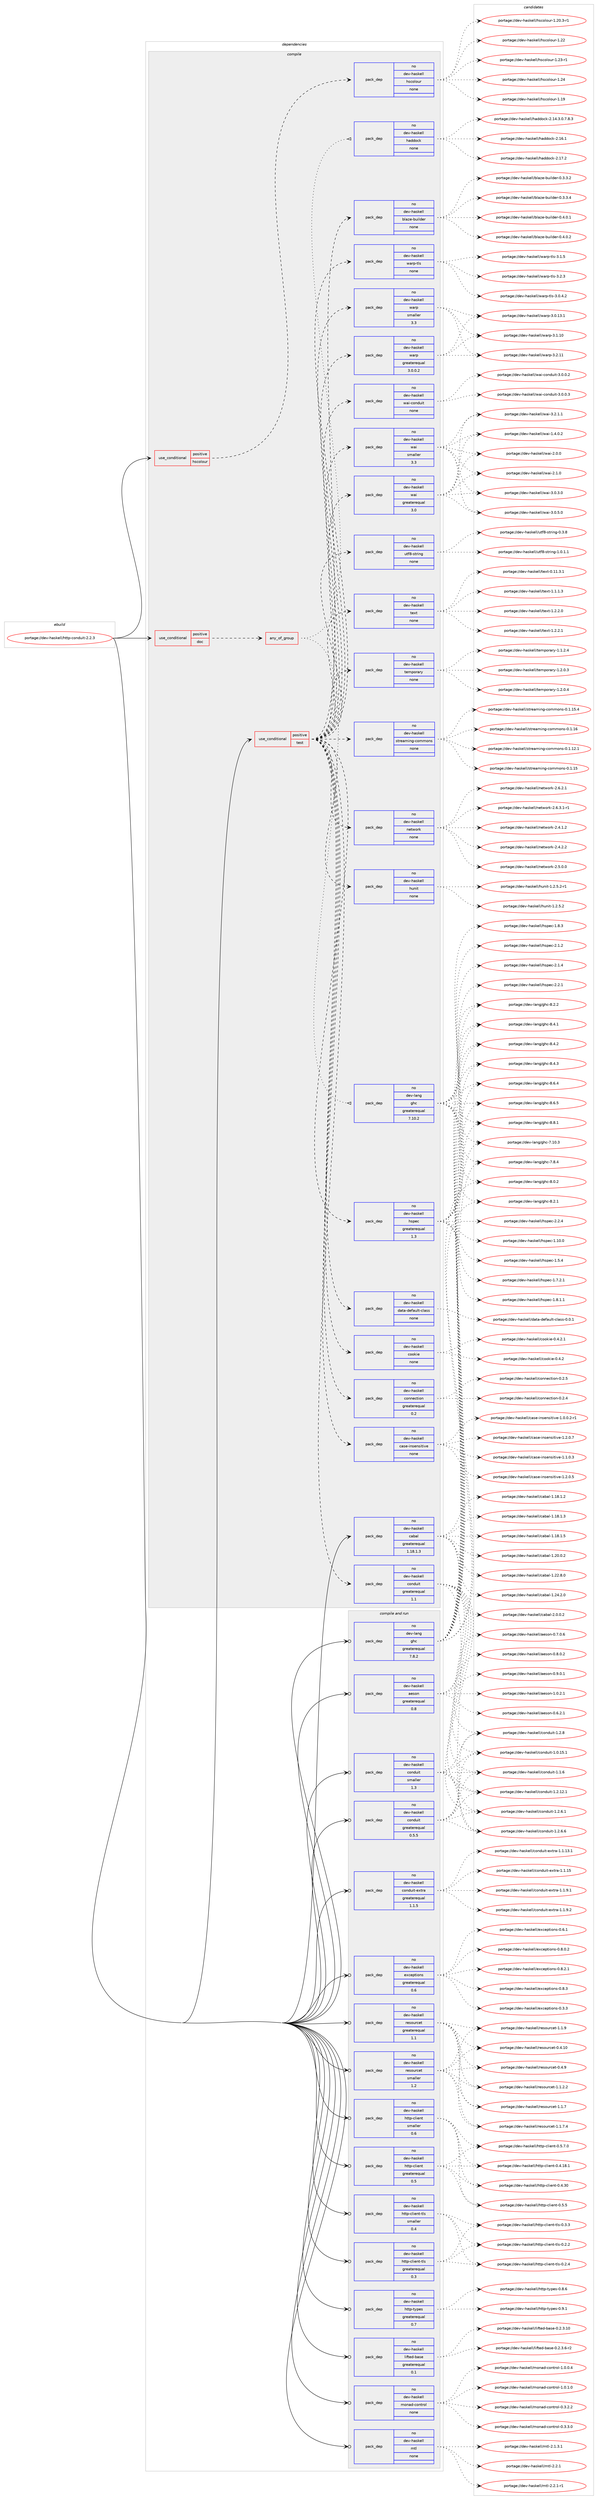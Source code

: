 digraph prolog {

# *************
# Graph options
# *************

newrank=true;
concentrate=true;
compound=true;
graph [rankdir=LR,fontname=Helvetica,fontsize=10,ranksep=1.5];#, ranksep=2.5, nodesep=0.2];
edge  [arrowhead=vee];
node  [fontname=Helvetica,fontsize=10];

# **********
# The ebuild
# **********

subgraph cluster_leftcol {
color=gray;
rank=same;
label=<<i>ebuild</i>>;
id [label="portage://dev-haskell/http-conduit-2.2.3", color=red, width=4, href="../dev-haskell/http-conduit-2.2.3.svg"];
}

# ****************
# The dependencies
# ****************

subgraph cluster_midcol {
color=gray;
label=<<i>dependencies</i>>;
subgraph cluster_compile {
fillcolor="#eeeeee";
style=filled;
label=<<i>compile</i>>;
subgraph cond15767 {
dependency71835 [label=<<TABLE BORDER="0" CELLBORDER="1" CELLSPACING="0" CELLPADDING="4"><TR><TD ROWSPAN="3" CELLPADDING="10">use_conditional</TD></TR><TR><TD>positive</TD></TR><TR><TD>doc</TD></TR></TABLE>>, shape=none, color=red];
subgraph any1900 {
dependency71836 [label=<<TABLE BORDER="0" CELLBORDER="1" CELLSPACING="0" CELLPADDING="4"><TR><TD CELLPADDING="10">any_of_group</TD></TR></TABLE>>, shape=none, color=red];subgraph pack54109 {
dependency71837 [label=<<TABLE BORDER="0" CELLBORDER="1" CELLSPACING="0" CELLPADDING="4" WIDTH="220"><TR><TD ROWSPAN="6" CELLPADDING="30">pack_dep</TD></TR><TR><TD WIDTH="110">no</TD></TR><TR><TD>dev-haskell</TD></TR><TR><TD>haddock</TD></TR><TR><TD>none</TD></TR><TR><TD></TD></TR></TABLE>>, shape=none, color=blue];
}
dependency71836:e -> dependency71837:w [weight=20,style="dotted",arrowhead="oinv"];
subgraph pack54110 {
dependency71838 [label=<<TABLE BORDER="0" CELLBORDER="1" CELLSPACING="0" CELLPADDING="4" WIDTH="220"><TR><TD ROWSPAN="6" CELLPADDING="30">pack_dep</TD></TR><TR><TD WIDTH="110">no</TD></TR><TR><TD>dev-lang</TD></TR><TR><TD>ghc</TD></TR><TR><TD>greaterequal</TD></TR><TR><TD>7.10.2</TD></TR></TABLE>>, shape=none, color=blue];
}
dependency71836:e -> dependency71838:w [weight=20,style="dotted",arrowhead="oinv"];
}
dependency71835:e -> dependency71836:w [weight=20,style="dashed",arrowhead="vee"];
}
id:e -> dependency71835:w [weight=20,style="solid",arrowhead="vee"];
subgraph cond15768 {
dependency71839 [label=<<TABLE BORDER="0" CELLBORDER="1" CELLSPACING="0" CELLPADDING="4"><TR><TD ROWSPAN="3" CELLPADDING="10">use_conditional</TD></TR><TR><TD>positive</TD></TR><TR><TD>hscolour</TD></TR></TABLE>>, shape=none, color=red];
subgraph pack54111 {
dependency71840 [label=<<TABLE BORDER="0" CELLBORDER="1" CELLSPACING="0" CELLPADDING="4" WIDTH="220"><TR><TD ROWSPAN="6" CELLPADDING="30">pack_dep</TD></TR><TR><TD WIDTH="110">no</TD></TR><TR><TD>dev-haskell</TD></TR><TR><TD>hscolour</TD></TR><TR><TD>none</TD></TR><TR><TD></TD></TR></TABLE>>, shape=none, color=blue];
}
dependency71839:e -> dependency71840:w [weight=20,style="dashed",arrowhead="vee"];
}
id:e -> dependency71839:w [weight=20,style="solid",arrowhead="vee"];
subgraph cond15769 {
dependency71841 [label=<<TABLE BORDER="0" CELLBORDER="1" CELLSPACING="0" CELLPADDING="4"><TR><TD ROWSPAN="3" CELLPADDING="10">use_conditional</TD></TR><TR><TD>positive</TD></TR><TR><TD>test</TD></TR></TABLE>>, shape=none, color=red];
subgraph pack54112 {
dependency71842 [label=<<TABLE BORDER="0" CELLBORDER="1" CELLSPACING="0" CELLPADDING="4" WIDTH="220"><TR><TD ROWSPAN="6" CELLPADDING="30">pack_dep</TD></TR><TR><TD WIDTH="110">no</TD></TR><TR><TD>dev-haskell</TD></TR><TR><TD>blaze-builder</TD></TR><TR><TD>none</TD></TR><TR><TD></TD></TR></TABLE>>, shape=none, color=blue];
}
dependency71841:e -> dependency71842:w [weight=20,style="dashed",arrowhead="vee"];
subgraph pack54113 {
dependency71843 [label=<<TABLE BORDER="0" CELLBORDER="1" CELLSPACING="0" CELLPADDING="4" WIDTH="220"><TR><TD ROWSPAN="6" CELLPADDING="30">pack_dep</TD></TR><TR><TD WIDTH="110">no</TD></TR><TR><TD>dev-haskell</TD></TR><TR><TD>case-insensitive</TD></TR><TR><TD>none</TD></TR><TR><TD></TD></TR></TABLE>>, shape=none, color=blue];
}
dependency71841:e -> dependency71843:w [weight=20,style="dashed",arrowhead="vee"];
subgraph pack54114 {
dependency71844 [label=<<TABLE BORDER="0" CELLBORDER="1" CELLSPACING="0" CELLPADDING="4" WIDTH="220"><TR><TD ROWSPAN="6" CELLPADDING="30">pack_dep</TD></TR><TR><TD WIDTH="110">no</TD></TR><TR><TD>dev-haskell</TD></TR><TR><TD>conduit</TD></TR><TR><TD>greaterequal</TD></TR><TR><TD>1.1</TD></TR></TABLE>>, shape=none, color=blue];
}
dependency71841:e -> dependency71844:w [weight=20,style="dashed",arrowhead="vee"];
subgraph pack54115 {
dependency71845 [label=<<TABLE BORDER="0" CELLBORDER="1" CELLSPACING="0" CELLPADDING="4" WIDTH="220"><TR><TD ROWSPAN="6" CELLPADDING="30">pack_dep</TD></TR><TR><TD WIDTH="110">no</TD></TR><TR><TD>dev-haskell</TD></TR><TR><TD>connection</TD></TR><TR><TD>greaterequal</TD></TR><TR><TD>0.2</TD></TR></TABLE>>, shape=none, color=blue];
}
dependency71841:e -> dependency71845:w [weight=20,style="dashed",arrowhead="vee"];
subgraph pack54116 {
dependency71846 [label=<<TABLE BORDER="0" CELLBORDER="1" CELLSPACING="0" CELLPADDING="4" WIDTH="220"><TR><TD ROWSPAN="6" CELLPADDING="30">pack_dep</TD></TR><TR><TD WIDTH="110">no</TD></TR><TR><TD>dev-haskell</TD></TR><TR><TD>cookie</TD></TR><TR><TD>none</TD></TR><TR><TD></TD></TR></TABLE>>, shape=none, color=blue];
}
dependency71841:e -> dependency71846:w [weight=20,style="dashed",arrowhead="vee"];
subgraph pack54117 {
dependency71847 [label=<<TABLE BORDER="0" CELLBORDER="1" CELLSPACING="0" CELLPADDING="4" WIDTH="220"><TR><TD ROWSPAN="6" CELLPADDING="30">pack_dep</TD></TR><TR><TD WIDTH="110">no</TD></TR><TR><TD>dev-haskell</TD></TR><TR><TD>data-default-class</TD></TR><TR><TD>none</TD></TR><TR><TD></TD></TR></TABLE>>, shape=none, color=blue];
}
dependency71841:e -> dependency71847:w [weight=20,style="dashed",arrowhead="vee"];
subgraph pack54118 {
dependency71848 [label=<<TABLE BORDER="0" CELLBORDER="1" CELLSPACING="0" CELLPADDING="4" WIDTH="220"><TR><TD ROWSPAN="6" CELLPADDING="30">pack_dep</TD></TR><TR><TD WIDTH="110">no</TD></TR><TR><TD>dev-haskell</TD></TR><TR><TD>hspec</TD></TR><TR><TD>greaterequal</TD></TR><TR><TD>1.3</TD></TR></TABLE>>, shape=none, color=blue];
}
dependency71841:e -> dependency71848:w [weight=20,style="dashed",arrowhead="vee"];
subgraph pack54119 {
dependency71849 [label=<<TABLE BORDER="0" CELLBORDER="1" CELLSPACING="0" CELLPADDING="4" WIDTH="220"><TR><TD ROWSPAN="6" CELLPADDING="30">pack_dep</TD></TR><TR><TD WIDTH="110">no</TD></TR><TR><TD>dev-haskell</TD></TR><TR><TD>hunit</TD></TR><TR><TD>none</TD></TR><TR><TD></TD></TR></TABLE>>, shape=none, color=blue];
}
dependency71841:e -> dependency71849:w [weight=20,style="dashed",arrowhead="vee"];
subgraph pack54120 {
dependency71850 [label=<<TABLE BORDER="0" CELLBORDER="1" CELLSPACING="0" CELLPADDING="4" WIDTH="220"><TR><TD ROWSPAN="6" CELLPADDING="30">pack_dep</TD></TR><TR><TD WIDTH="110">no</TD></TR><TR><TD>dev-haskell</TD></TR><TR><TD>network</TD></TR><TR><TD>none</TD></TR><TR><TD></TD></TR></TABLE>>, shape=none, color=blue];
}
dependency71841:e -> dependency71850:w [weight=20,style="dashed",arrowhead="vee"];
subgraph pack54121 {
dependency71851 [label=<<TABLE BORDER="0" CELLBORDER="1" CELLSPACING="0" CELLPADDING="4" WIDTH="220"><TR><TD ROWSPAN="6" CELLPADDING="30">pack_dep</TD></TR><TR><TD WIDTH="110">no</TD></TR><TR><TD>dev-haskell</TD></TR><TR><TD>streaming-commons</TD></TR><TR><TD>none</TD></TR><TR><TD></TD></TR></TABLE>>, shape=none, color=blue];
}
dependency71841:e -> dependency71851:w [weight=20,style="dashed",arrowhead="vee"];
subgraph pack54122 {
dependency71852 [label=<<TABLE BORDER="0" CELLBORDER="1" CELLSPACING="0" CELLPADDING="4" WIDTH="220"><TR><TD ROWSPAN="6" CELLPADDING="30">pack_dep</TD></TR><TR><TD WIDTH="110">no</TD></TR><TR><TD>dev-haskell</TD></TR><TR><TD>temporary</TD></TR><TR><TD>none</TD></TR><TR><TD></TD></TR></TABLE>>, shape=none, color=blue];
}
dependency71841:e -> dependency71852:w [weight=20,style="dashed",arrowhead="vee"];
subgraph pack54123 {
dependency71853 [label=<<TABLE BORDER="0" CELLBORDER="1" CELLSPACING="0" CELLPADDING="4" WIDTH="220"><TR><TD ROWSPAN="6" CELLPADDING="30">pack_dep</TD></TR><TR><TD WIDTH="110">no</TD></TR><TR><TD>dev-haskell</TD></TR><TR><TD>text</TD></TR><TR><TD>none</TD></TR><TR><TD></TD></TR></TABLE>>, shape=none, color=blue];
}
dependency71841:e -> dependency71853:w [weight=20,style="dashed",arrowhead="vee"];
subgraph pack54124 {
dependency71854 [label=<<TABLE BORDER="0" CELLBORDER="1" CELLSPACING="0" CELLPADDING="4" WIDTH="220"><TR><TD ROWSPAN="6" CELLPADDING="30">pack_dep</TD></TR><TR><TD WIDTH="110">no</TD></TR><TR><TD>dev-haskell</TD></TR><TR><TD>utf8-string</TD></TR><TR><TD>none</TD></TR><TR><TD></TD></TR></TABLE>>, shape=none, color=blue];
}
dependency71841:e -> dependency71854:w [weight=20,style="dashed",arrowhead="vee"];
subgraph pack54125 {
dependency71855 [label=<<TABLE BORDER="0" CELLBORDER="1" CELLSPACING="0" CELLPADDING="4" WIDTH="220"><TR><TD ROWSPAN="6" CELLPADDING="30">pack_dep</TD></TR><TR><TD WIDTH="110">no</TD></TR><TR><TD>dev-haskell</TD></TR><TR><TD>wai</TD></TR><TR><TD>greaterequal</TD></TR><TR><TD>3.0</TD></TR></TABLE>>, shape=none, color=blue];
}
dependency71841:e -> dependency71855:w [weight=20,style="dashed",arrowhead="vee"];
subgraph pack54126 {
dependency71856 [label=<<TABLE BORDER="0" CELLBORDER="1" CELLSPACING="0" CELLPADDING="4" WIDTH="220"><TR><TD ROWSPAN="6" CELLPADDING="30">pack_dep</TD></TR><TR><TD WIDTH="110">no</TD></TR><TR><TD>dev-haskell</TD></TR><TR><TD>wai</TD></TR><TR><TD>smaller</TD></TR><TR><TD>3.3</TD></TR></TABLE>>, shape=none, color=blue];
}
dependency71841:e -> dependency71856:w [weight=20,style="dashed",arrowhead="vee"];
subgraph pack54127 {
dependency71857 [label=<<TABLE BORDER="0" CELLBORDER="1" CELLSPACING="0" CELLPADDING="4" WIDTH="220"><TR><TD ROWSPAN="6" CELLPADDING="30">pack_dep</TD></TR><TR><TD WIDTH="110">no</TD></TR><TR><TD>dev-haskell</TD></TR><TR><TD>wai-conduit</TD></TR><TR><TD>none</TD></TR><TR><TD></TD></TR></TABLE>>, shape=none, color=blue];
}
dependency71841:e -> dependency71857:w [weight=20,style="dashed",arrowhead="vee"];
subgraph pack54128 {
dependency71858 [label=<<TABLE BORDER="0" CELLBORDER="1" CELLSPACING="0" CELLPADDING="4" WIDTH="220"><TR><TD ROWSPAN="6" CELLPADDING="30">pack_dep</TD></TR><TR><TD WIDTH="110">no</TD></TR><TR><TD>dev-haskell</TD></TR><TR><TD>warp</TD></TR><TR><TD>greaterequal</TD></TR><TR><TD>3.0.0.2</TD></TR></TABLE>>, shape=none, color=blue];
}
dependency71841:e -> dependency71858:w [weight=20,style="dashed",arrowhead="vee"];
subgraph pack54129 {
dependency71859 [label=<<TABLE BORDER="0" CELLBORDER="1" CELLSPACING="0" CELLPADDING="4" WIDTH="220"><TR><TD ROWSPAN="6" CELLPADDING="30">pack_dep</TD></TR><TR><TD WIDTH="110">no</TD></TR><TR><TD>dev-haskell</TD></TR><TR><TD>warp</TD></TR><TR><TD>smaller</TD></TR><TR><TD>3.3</TD></TR></TABLE>>, shape=none, color=blue];
}
dependency71841:e -> dependency71859:w [weight=20,style="dashed",arrowhead="vee"];
subgraph pack54130 {
dependency71860 [label=<<TABLE BORDER="0" CELLBORDER="1" CELLSPACING="0" CELLPADDING="4" WIDTH="220"><TR><TD ROWSPAN="6" CELLPADDING="30">pack_dep</TD></TR><TR><TD WIDTH="110">no</TD></TR><TR><TD>dev-haskell</TD></TR><TR><TD>warp-tls</TD></TR><TR><TD>none</TD></TR><TR><TD></TD></TR></TABLE>>, shape=none, color=blue];
}
dependency71841:e -> dependency71860:w [weight=20,style="dashed",arrowhead="vee"];
}
id:e -> dependency71841:w [weight=20,style="solid",arrowhead="vee"];
subgraph pack54131 {
dependency71861 [label=<<TABLE BORDER="0" CELLBORDER="1" CELLSPACING="0" CELLPADDING="4" WIDTH="220"><TR><TD ROWSPAN="6" CELLPADDING="30">pack_dep</TD></TR><TR><TD WIDTH="110">no</TD></TR><TR><TD>dev-haskell</TD></TR><TR><TD>cabal</TD></TR><TR><TD>greaterequal</TD></TR><TR><TD>1.18.1.3</TD></TR></TABLE>>, shape=none, color=blue];
}
id:e -> dependency71861:w [weight=20,style="solid",arrowhead="vee"];
}
subgraph cluster_compileandrun {
fillcolor="#eeeeee";
style=filled;
label=<<i>compile and run</i>>;
subgraph pack54132 {
dependency71862 [label=<<TABLE BORDER="0" CELLBORDER="1" CELLSPACING="0" CELLPADDING="4" WIDTH="220"><TR><TD ROWSPAN="6" CELLPADDING="30">pack_dep</TD></TR><TR><TD WIDTH="110">no</TD></TR><TR><TD>dev-haskell</TD></TR><TR><TD>aeson</TD></TR><TR><TD>greaterequal</TD></TR><TR><TD>0.8</TD></TR></TABLE>>, shape=none, color=blue];
}
id:e -> dependency71862:w [weight=20,style="solid",arrowhead="odotvee"];
subgraph pack54133 {
dependency71863 [label=<<TABLE BORDER="0" CELLBORDER="1" CELLSPACING="0" CELLPADDING="4" WIDTH="220"><TR><TD ROWSPAN="6" CELLPADDING="30">pack_dep</TD></TR><TR><TD WIDTH="110">no</TD></TR><TR><TD>dev-haskell</TD></TR><TR><TD>conduit</TD></TR><TR><TD>greaterequal</TD></TR><TR><TD>0.5.5</TD></TR></TABLE>>, shape=none, color=blue];
}
id:e -> dependency71863:w [weight=20,style="solid",arrowhead="odotvee"];
subgraph pack54134 {
dependency71864 [label=<<TABLE BORDER="0" CELLBORDER="1" CELLSPACING="0" CELLPADDING="4" WIDTH="220"><TR><TD ROWSPAN="6" CELLPADDING="30">pack_dep</TD></TR><TR><TD WIDTH="110">no</TD></TR><TR><TD>dev-haskell</TD></TR><TR><TD>conduit</TD></TR><TR><TD>smaller</TD></TR><TR><TD>1.3</TD></TR></TABLE>>, shape=none, color=blue];
}
id:e -> dependency71864:w [weight=20,style="solid",arrowhead="odotvee"];
subgraph pack54135 {
dependency71865 [label=<<TABLE BORDER="0" CELLBORDER="1" CELLSPACING="0" CELLPADDING="4" WIDTH="220"><TR><TD ROWSPAN="6" CELLPADDING="30">pack_dep</TD></TR><TR><TD WIDTH="110">no</TD></TR><TR><TD>dev-haskell</TD></TR><TR><TD>conduit-extra</TD></TR><TR><TD>greaterequal</TD></TR><TR><TD>1.1.5</TD></TR></TABLE>>, shape=none, color=blue];
}
id:e -> dependency71865:w [weight=20,style="solid",arrowhead="odotvee"];
subgraph pack54136 {
dependency71866 [label=<<TABLE BORDER="0" CELLBORDER="1" CELLSPACING="0" CELLPADDING="4" WIDTH="220"><TR><TD ROWSPAN="6" CELLPADDING="30">pack_dep</TD></TR><TR><TD WIDTH="110">no</TD></TR><TR><TD>dev-haskell</TD></TR><TR><TD>exceptions</TD></TR><TR><TD>greaterequal</TD></TR><TR><TD>0.6</TD></TR></TABLE>>, shape=none, color=blue];
}
id:e -> dependency71866:w [weight=20,style="solid",arrowhead="odotvee"];
subgraph pack54137 {
dependency71867 [label=<<TABLE BORDER="0" CELLBORDER="1" CELLSPACING="0" CELLPADDING="4" WIDTH="220"><TR><TD ROWSPAN="6" CELLPADDING="30">pack_dep</TD></TR><TR><TD WIDTH="110">no</TD></TR><TR><TD>dev-haskell</TD></TR><TR><TD>http-client</TD></TR><TR><TD>greaterequal</TD></TR><TR><TD>0.5</TD></TR></TABLE>>, shape=none, color=blue];
}
id:e -> dependency71867:w [weight=20,style="solid",arrowhead="odotvee"];
subgraph pack54138 {
dependency71868 [label=<<TABLE BORDER="0" CELLBORDER="1" CELLSPACING="0" CELLPADDING="4" WIDTH="220"><TR><TD ROWSPAN="6" CELLPADDING="30">pack_dep</TD></TR><TR><TD WIDTH="110">no</TD></TR><TR><TD>dev-haskell</TD></TR><TR><TD>http-client</TD></TR><TR><TD>smaller</TD></TR><TR><TD>0.6</TD></TR></TABLE>>, shape=none, color=blue];
}
id:e -> dependency71868:w [weight=20,style="solid",arrowhead="odotvee"];
subgraph pack54139 {
dependency71869 [label=<<TABLE BORDER="0" CELLBORDER="1" CELLSPACING="0" CELLPADDING="4" WIDTH="220"><TR><TD ROWSPAN="6" CELLPADDING="30">pack_dep</TD></TR><TR><TD WIDTH="110">no</TD></TR><TR><TD>dev-haskell</TD></TR><TR><TD>http-client-tls</TD></TR><TR><TD>greaterequal</TD></TR><TR><TD>0.3</TD></TR></TABLE>>, shape=none, color=blue];
}
id:e -> dependency71869:w [weight=20,style="solid",arrowhead="odotvee"];
subgraph pack54140 {
dependency71870 [label=<<TABLE BORDER="0" CELLBORDER="1" CELLSPACING="0" CELLPADDING="4" WIDTH="220"><TR><TD ROWSPAN="6" CELLPADDING="30">pack_dep</TD></TR><TR><TD WIDTH="110">no</TD></TR><TR><TD>dev-haskell</TD></TR><TR><TD>http-client-tls</TD></TR><TR><TD>smaller</TD></TR><TR><TD>0.4</TD></TR></TABLE>>, shape=none, color=blue];
}
id:e -> dependency71870:w [weight=20,style="solid",arrowhead="odotvee"];
subgraph pack54141 {
dependency71871 [label=<<TABLE BORDER="0" CELLBORDER="1" CELLSPACING="0" CELLPADDING="4" WIDTH="220"><TR><TD ROWSPAN="6" CELLPADDING="30">pack_dep</TD></TR><TR><TD WIDTH="110">no</TD></TR><TR><TD>dev-haskell</TD></TR><TR><TD>http-types</TD></TR><TR><TD>greaterequal</TD></TR><TR><TD>0.7</TD></TR></TABLE>>, shape=none, color=blue];
}
id:e -> dependency71871:w [weight=20,style="solid",arrowhead="odotvee"];
subgraph pack54142 {
dependency71872 [label=<<TABLE BORDER="0" CELLBORDER="1" CELLSPACING="0" CELLPADDING="4" WIDTH="220"><TR><TD ROWSPAN="6" CELLPADDING="30">pack_dep</TD></TR><TR><TD WIDTH="110">no</TD></TR><TR><TD>dev-haskell</TD></TR><TR><TD>lifted-base</TD></TR><TR><TD>greaterequal</TD></TR><TR><TD>0.1</TD></TR></TABLE>>, shape=none, color=blue];
}
id:e -> dependency71872:w [weight=20,style="solid",arrowhead="odotvee"];
subgraph pack54143 {
dependency71873 [label=<<TABLE BORDER="0" CELLBORDER="1" CELLSPACING="0" CELLPADDING="4" WIDTH="220"><TR><TD ROWSPAN="6" CELLPADDING="30">pack_dep</TD></TR><TR><TD WIDTH="110">no</TD></TR><TR><TD>dev-haskell</TD></TR><TR><TD>monad-control</TD></TR><TR><TD>none</TD></TR><TR><TD></TD></TR></TABLE>>, shape=none, color=blue];
}
id:e -> dependency71873:w [weight=20,style="solid",arrowhead="odotvee"];
subgraph pack54144 {
dependency71874 [label=<<TABLE BORDER="0" CELLBORDER="1" CELLSPACING="0" CELLPADDING="4" WIDTH="220"><TR><TD ROWSPAN="6" CELLPADDING="30">pack_dep</TD></TR><TR><TD WIDTH="110">no</TD></TR><TR><TD>dev-haskell</TD></TR><TR><TD>mtl</TD></TR><TR><TD>none</TD></TR><TR><TD></TD></TR></TABLE>>, shape=none, color=blue];
}
id:e -> dependency71874:w [weight=20,style="solid",arrowhead="odotvee"];
subgraph pack54145 {
dependency71875 [label=<<TABLE BORDER="0" CELLBORDER="1" CELLSPACING="0" CELLPADDING="4" WIDTH="220"><TR><TD ROWSPAN="6" CELLPADDING="30">pack_dep</TD></TR><TR><TD WIDTH="110">no</TD></TR><TR><TD>dev-haskell</TD></TR><TR><TD>resourcet</TD></TR><TR><TD>greaterequal</TD></TR><TR><TD>1.1</TD></TR></TABLE>>, shape=none, color=blue];
}
id:e -> dependency71875:w [weight=20,style="solid",arrowhead="odotvee"];
subgraph pack54146 {
dependency71876 [label=<<TABLE BORDER="0" CELLBORDER="1" CELLSPACING="0" CELLPADDING="4" WIDTH="220"><TR><TD ROWSPAN="6" CELLPADDING="30">pack_dep</TD></TR><TR><TD WIDTH="110">no</TD></TR><TR><TD>dev-haskell</TD></TR><TR><TD>resourcet</TD></TR><TR><TD>smaller</TD></TR><TR><TD>1.2</TD></TR></TABLE>>, shape=none, color=blue];
}
id:e -> dependency71876:w [weight=20,style="solid",arrowhead="odotvee"];
subgraph pack54147 {
dependency71877 [label=<<TABLE BORDER="0" CELLBORDER="1" CELLSPACING="0" CELLPADDING="4" WIDTH="220"><TR><TD ROWSPAN="6" CELLPADDING="30">pack_dep</TD></TR><TR><TD WIDTH="110">no</TD></TR><TR><TD>dev-lang</TD></TR><TR><TD>ghc</TD></TR><TR><TD>greaterequal</TD></TR><TR><TD>7.8.2</TD></TR></TABLE>>, shape=none, color=blue];
}
id:e -> dependency71877:w [weight=20,style="solid",arrowhead="odotvee"];
}
subgraph cluster_run {
fillcolor="#eeeeee";
style=filled;
label=<<i>run</i>>;
}
}

# **************
# The candidates
# **************

subgraph cluster_choices {
rank=same;
color=gray;
label=<<i>candidates</i>>;

subgraph choice54109 {
color=black;
nodesep=1;
choiceportage1001011184510497115107101108108471049710010011199107455046495246514648465546564651 [label="portage://dev-haskell/haddock-2.14.3.0.7.8.3", color=red, width=4,href="../dev-haskell/haddock-2.14.3.0.7.8.3.svg"];
choiceportage100101118451049711510710110810847104971001001119910745504649544649 [label="portage://dev-haskell/haddock-2.16.1", color=red, width=4,href="../dev-haskell/haddock-2.16.1.svg"];
choiceportage100101118451049711510710110810847104971001001119910745504649554650 [label="portage://dev-haskell/haddock-2.17.2", color=red, width=4,href="../dev-haskell/haddock-2.17.2.svg"];
dependency71837:e -> choiceportage1001011184510497115107101108108471049710010011199107455046495246514648465546564651:w [style=dotted,weight="100"];
dependency71837:e -> choiceportage100101118451049711510710110810847104971001001119910745504649544649:w [style=dotted,weight="100"];
dependency71837:e -> choiceportage100101118451049711510710110810847104971001001119910745504649554650:w [style=dotted,weight="100"];
}
subgraph choice54110 {
color=black;
nodesep=1;
choiceportage1001011184510897110103471031049945554649484651 [label="portage://dev-lang/ghc-7.10.3", color=red, width=4,href="../dev-lang/ghc-7.10.3.svg"];
choiceportage10010111845108971101034710310499455546564652 [label="portage://dev-lang/ghc-7.8.4", color=red, width=4,href="../dev-lang/ghc-7.8.4.svg"];
choiceportage10010111845108971101034710310499455646484650 [label="portage://dev-lang/ghc-8.0.2", color=red, width=4,href="../dev-lang/ghc-8.0.2.svg"];
choiceportage10010111845108971101034710310499455646504649 [label="portage://dev-lang/ghc-8.2.1", color=red, width=4,href="../dev-lang/ghc-8.2.1.svg"];
choiceportage10010111845108971101034710310499455646504650 [label="portage://dev-lang/ghc-8.2.2", color=red, width=4,href="../dev-lang/ghc-8.2.2.svg"];
choiceportage10010111845108971101034710310499455646524649 [label="portage://dev-lang/ghc-8.4.1", color=red, width=4,href="../dev-lang/ghc-8.4.1.svg"];
choiceportage10010111845108971101034710310499455646524650 [label="portage://dev-lang/ghc-8.4.2", color=red, width=4,href="../dev-lang/ghc-8.4.2.svg"];
choiceportage10010111845108971101034710310499455646524651 [label="portage://dev-lang/ghc-8.4.3", color=red, width=4,href="../dev-lang/ghc-8.4.3.svg"];
choiceportage10010111845108971101034710310499455646544652 [label="portage://dev-lang/ghc-8.6.4", color=red, width=4,href="../dev-lang/ghc-8.6.4.svg"];
choiceportage10010111845108971101034710310499455646544653 [label="portage://dev-lang/ghc-8.6.5", color=red, width=4,href="../dev-lang/ghc-8.6.5.svg"];
choiceportage10010111845108971101034710310499455646564649 [label="portage://dev-lang/ghc-8.8.1", color=red, width=4,href="../dev-lang/ghc-8.8.1.svg"];
dependency71838:e -> choiceportage1001011184510897110103471031049945554649484651:w [style=dotted,weight="100"];
dependency71838:e -> choiceportage10010111845108971101034710310499455546564652:w [style=dotted,weight="100"];
dependency71838:e -> choiceportage10010111845108971101034710310499455646484650:w [style=dotted,weight="100"];
dependency71838:e -> choiceportage10010111845108971101034710310499455646504649:w [style=dotted,weight="100"];
dependency71838:e -> choiceportage10010111845108971101034710310499455646504650:w [style=dotted,weight="100"];
dependency71838:e -> choiceportage10010111845108971101034710310499455646524649:w [style=dotted,weight="100"];
dependency71838:e -> choiceportage10010111845108971101034710310499455646524650:w [style=dotted,weight="100"];
dependency71838:e -> choiceportage10010111845108971101034710310499455646524651:w [style=dotted,weight="100"];
dependency71838:e -> choiceportage10010111845108971101034710310499455646544652:w [style=dotted,weight="100"];
dependency71838:e -> choiceportage10010111845108971101034710310499455646544653:w [style=dotted,weight="100"];
dependency71838:e -> choiceportage10010111845108971101034710310499455646564649:w [style=dotted,weight="100"];
}
subgraph choice54111 {
color=black;
nodesep=1;
choiceportage100101118451049711510710110810847104115991111081111171144549464957 [label="portage://dev-haskell/hscolour-1.19", color=red, width=4,href="../dev-haskell/hscolour-1.19.svg"];
choiceportage10010111845104971151071011081084710411599111108111117114454946504846514511449 [label="portage://dev-haskell/hscolour-1.20.3-r1", color=red, width=4,href="../dev-haskell/hscolour-1.20.3-r1.svg"];
choiceportage100101118451049711510710110810847104115991111081111171144549465050 [label="portage://dev-haskell/hscolour-1.22", color=red, width=4,href="../dev-haskell/hscolour-1.22.svg"];
choiceportage1001011184510497115107101108108471041159911110811111711445494650514511449 [label="portage://dev-haskell/hscolour-1.23-r1", color=red, width=4,href="../dev-haskell/hscolour-1.23-r1.svg"];
choiceportage100101118451049711510710110810847104115991111081111171144549465052 [label="portage://dev-haskell/hscolour-1.24", color=red, width=4,href="../dev-haskell/hscolour-1.24.svg"];
dependency71840:e -> choiceportage100101118451049711510710110810847104115991111081111171144549464957:w [style=dotted,weight="100"];
dependency71840:e -> choiceportage10010111845104971151071011081084710411599111108111117114454946504846514511449:w [style=dotted,weight="100"];
dependency71840:e -> choiceportage100101118451049711510710110810847104115991111081111171144549465050:w [style=dotted,weight="100"];
dependency71840:e -> choiceportage1001011184510497115107101108108471041159911110811111711445494650514511449:w [style=dotted,weight="100"];
dependency71840:e -> choiceportage100101118451049711510710110810847104115991111081111171144549465052:w [style=dotted,weight="100"];
}
subgraph choice54112 {
color=black;
nodesep=1;
choiceportage100101118451049711510710110810847981089712210145981171051081001011144548465146514650 [label="portage://dev-haskell/blaze-builder-0.3.3.2", color=red, width=4,href="../dev-haskell/blaze-builder-0.3.3.2.svg"];
choiceportage100101118451049711510710110810847981089712210145981171051081001011144548465146514652 [label="portage://dev-haskell/blaze-builder-0.3.3.4", color=red, width=4,href="../dev-haskell/blaze-builder-0.3.3.4.svg"];
choiceportage100101118451049711510710110810847981089712210145981171051081001011144548465246484649 [label="portage://dev-haskell/blaze-builder-0.4.0.1", color=red, width=4,href="../dev-haskell/blaze-builder-0.4.0.1.svg"];
choiceportage100101118451049711510710110810847981089712210145981171051081001011144548465246484650 [label="portage://dev-haskell/blaze-builder-0.4.0.2", color=red, width=4,href="../dev-haskell/blaze-builder-0.4.0.2.svg"];
dependency71842:e -> choiceportage100101118451049711510710110810847981089712210145981171051081001011144548465146514650:w [style=dotted,weight="100"];
dependency71842:e -> choiceportage100101118451049711510710110810847981089712210145981171051081001011144548465146514652:w [style=dotted,weight="100"];
dependency71842:e -> choiceportage100101118451049711510710110810847981089712210145981171051081001011144548465246484649:w [style=dotted,weight="100"];
dependency71842:e -> choiceportage100101118451049711510710110810847981089712210145981171051081001011144548465246484650:w [style=dotted,weight="100"];
}
subgraph choice54113 {
color=black;
nodesep=1;
choiceportage10010111845104971151071011081084799971151014510511011510111011510511610511810145494648464846504511449 [label="portage://dev-haskell/case-insensitive-1.0.0.2-r1", color=red, width=4,href="../dev-haskell/case-insensitive-1.0.0.2-r1.svg"];
choiceportage1001011184510497115107101108108479997115101451051101151011101151051161051181014549464946484651 [label="portage://dev-haskell/case-insensitive-1.1.0.3", color=red, width=4,href="../dev-haskell/case-insensitive-1.1.0.3.svg"];
choiceportage1001011184510497115107101108108479997115101451051101151011101151051161051181014549465046484653 [label="portage://dev-haskell/case-insensitive-1.2.0.5", color=red, width=4,href="../dev-haskell/case-insensitive-1.2.0.5.svg"];
choiceportage1001011184510497115107101108108479997115101451051101151011101151051161051181014549465046484655 [label="portage://dev-haskell/case-insensitive-1.2.0.7", color=red, width=4,href="../dev-haskell/case-insensitive-1.2.0.7.svg"];
dependency71843:e -> choiceportage10010111845104971151071011081084799971151014510511011510111011510511610511810145494648464846504511449:w [style=dotted,weight="100"];
dependency71843:e -> choiceportage1001011184510497115107101108108479997115101451051101151011101151051161051181014549464946484651:w [style=dotted,weight="100"];
dependency71843:e -> choiceportage1001011184510497115107101108108479997115101451051101151011101151051161051181014549465046484653:w [style=dotted,weight="100"];
dependency71843:e -> choiceportage1001011184510497115107101108108479997115101451051101151011101151051161051181014549465046484655:w [style=dotted,weight="100"];
}
subgraph choice54114 {
color=black;
nodesep=1;
choiceportage10010111845104971151071011081084799111110100117105116454946484649534649 [label="portage://dev-haskell/conduit-1.0.15.1", color=red, width=4,href="../dev-haskell/conduit-1.0.15.1.svg"];
choiceportage10010111845104971151071011081084799111110100117105116454946494654 [label="portage://dev-haskell/conduit-1.1.6", color=red, width=4,href="../dev-haskell/conduit-1.1.6.svg"];
choiceportage10010111845104971151071011081084799111110100117105116454946504649504649 [label="portage://dev-haskell/conduit-1.2.12.1", color=red, width=4,href="../dev-haskell/conduit-1.2.12.1.svg"];
choiceportage100101118451049711510710110810847991111101001171051164549465046544649 [label="portage://dev-haskell/conduit-1.2.6.1", color=red, width=4,href="../dev-haskell/conduit-1.2.6.1.svg"];
choiceportage100101118451049711510710110810847991111101001171051164549465046544654 [label="portage://dev-haskell/conduit-1.2.6.6", color=red, width=4,href="../dev-haskell/conduit-1.2.6.6.svg"];
choiceportage10010111845104971151071011081084799111110100117105116454946504656 [label="portage://dev-haskell/conduit-1.2.8", color=red, width=4,href="../dev-haskell/conduit-1.2.8.svg"];
dependency71844:e -> choiceportage10010111845104971151071011081084799111110100117105116454946484649534649:w [style=dotted,weight="100"];
dependency71844:e -> choiceportage10010111845104971151071011081084799111110100117105116454946494654:w [style=dotted,weight="100"];
dependency71844:e -> choiceportage10010111845104971151071011081084799111110100117105116454946504649504649:w [style=dotted,weight="100"];
dependency71844:e -> choiceportage100101118451049711510710110810847991111101001171051164549465046544649:w [style=dotted,weight="100"];
dependency71844:e -> choiceportage100101118451049711510710110810847991111101001171051164549465046544654:w [style=dotted,weight="100"];
dependency71844:e -> choiceportage10010111845104971151071011081084799111110100117105116454946504656:w [style=dotted,weight="100"];
}
subgraph choice54115 {
color=black;
nodesep=1;
choiceportage1001011184510497115107101108108479911111011010199116105111110454846504652 [label="portage://dev-haskell/connection-0.2.4", color=red, width=4,href="../dev-haskell/connection-0.2.4.svg"];
choiceportage1001011184510497115107101108108479911111011010199116105111110454846504653 [label="portage://dev-haskell/connection-0.2.5", color=red, width=4,href="../dev-haskell/connection-0.2.5.svg"];
dependency71845:e -> choiceportage1001011184510497115107101108108479911111011010199116105111110454846504652:w [style=dotted,weight="100"];
dependency71845:e -> choiceportage1001011184510497115107101108108479911111011010199116105111110454846504653:w [style=dotted,weight="100"];
}
subgraph choice54116 {
color=black;
nodesep=1;
choiceportage10010111845104971151071011081084799111111107105101454846524650 [label="portage://dev-haskell/cookie-0.4.2", color=red, width=4,href="../dev-haskell/cookie-0.4.2.svg"];
choiceportage100101118451049711510710110810847991111111071051014548465246504649 [label="portage://dev-haskell/cookie-0.4.2.1", color=red, width=4,href="../dev-haskell/cookie-0.4.2.1.svg"];
dependency71846:e -> choiceportage10010111845104971151071011081084799111111107105101454846524650:w [style=dotted,weight="100"];
dependency71846:e -> choiceportage100101118451049711510710110810847991111111071051014548465246504649:w [style=dotted,weight="100"];
}
subgraph choice54117 {
color=black;
nodesep=1;
choiceportage10010111845104971151071011081084710097116974510010110297117108116459910897115115454846484649 [label="portage://dev-haskell/data-default-class-0.0.1", color=red, width=4,href="../dev-haskell/data-default-class-0.0.1.svg"];
dependency71847:e -> choiceportage10010111845104971151071011081084710097116974510010110297117108116459910897115115454846484649:w [style=dotted,weight="100"];
}
subgraph choice54118 {
color=black;
nodesep=1;
choiceportage1001011184510497115107101108108471041151121019945494649484648 [label="portage://dev-haskell/hspec-1.10.0", color=red, width=4,href="../dev-haskell/hspec-1.10.0.svg"];
choiceportage10010111845104971151071011081084710411511210199454946534652 [label="portage://dev-haskell/hspec-1.5.4", color=red, width=4,href="../dev-haskell/hspec-1.5.4.svg"];
choiceportage100101118451049711510710110810847104115112101994549465546504649 [label="portage://dev-haskell/hspec-1.7.2.1", color=red, width=4,href="../dev-haskell/hspec-1.7.2.1.svg"];
choiceportage100101118451049711510710110810847104115112101994549465646494649 [label="portage://dev-haskell/hspec-1.8.1.1", color=red, width=4,href="../dev-haskell/hspec-1.8.1.1.svg"];
choiceportage10010111845104971151071011081084710411511210199454946564651 [label="portage://dev-haskell/hspec-1.8.3", color=red, width=4,href="../dev-haskell/hspec-1.8.3.svg"];
choiceportage10010111845104971151071011081084710411511210199455046494650 [label="portage://dev-haskell/hspec-2.1.2", color=red, width=4,href="../dev-haskell/hspec-2.1.2.svg"];
choiceportage10010111845104971151071011081084710411511210199455046494652 [label="portage://dev-haskell/hspec-2.1.4", color=red, width=4,href="../dev-haskell/hspec-2.1.4.svg"];
choiceportage10010111845104971151071011081084710411511210199455046504649 [label="portage://dev-haskell/hspec-2.2.1", color=red, width=4,href="../dev-haskell/hspec-2.2.1.svg"];
choiceportage10010111845104971151071011081084710411511210199455046504652 [label="portage://dev-haskell/hspec-2.2.4", color=red, width=4,href="../dev-haskell/hspec-2.2.4.svg"];
dependency71848:e -> choiceportage1001011184510497115107101108108471041151121019945494649484648:w [style=dotted,weight="100"];
dependency71848:e -> choiceportage10010111845104971151071011081084710411511210199454946534652:w [style=dotted,weight="100"];
dependency71848:e -> choiceportage100101118451049711510710110810847104115112101994549465546504649:w [style=dotted,weight="100"];
dependency71848:e -> choiceportage100101118451049711510710110810847104115112101994549465646494649:w [style=dotted,weight="100"];
dependency71848:e -> choiceportage10010111845104971151071011081084710411511210199454946564651:w [style=dotted,weight="100"];
dependency71848:e -> choiceportage10010111845104971151071011081084710411511210199455046494650:w [style=dotted,weight="100"];
dependency71848:e -> choiceportage10010111845104971151071011081084710411511210199455046494652:w [style=dotted,weight="100"];
dependency71848:e -> choiceportage10010111845104971151071011081084710411511210199455046504649:w [style=dotted,weight="100"];
dependency71848:e -> choiceportage10010111845104971151071011081084710411511210199455046504652:w [style=dotted,weight="100"];
}
subgraph choice54119 {
color=black;
nodesep=1;
choiceportage1001011184510497115107101108108471041171101051164549465046534650 [label="portage://dev-haskell/hunit-1.2.5.2", color=red, width=4,href="../dev-haskell/hunit-1.2.5.2.svg"];
choiceportage10010111845104971151071011081084710411711010511645494650465346504511449 [label="portage://dev-haskell/hunit-1.2.5.2-r1", color=red, width=4,href="../dev-haskell/hunit-1.2.5.2-r1.svg"];
dependency71849:e -> choiceportage1001011184510497115107101108108471041171101051164549465046534650:w [style=dotted,weight="100"];
dependency71849:e -> choiceportage10010111845104971151071011081084710411711010511645494650465346504511449:w [style=dotted,weight="100"];
}
subgraph choice54120 {
color=black;
nodesep=1;
choiceportage1001011184510497115107101108108471101011161191111141074550465246494650 [label="portage://dev-haskell/network-2.4.1.2", color=red, width=4,href="../dev-haskell/network-2.4.1.2.svg"];
choiceportage1001011184510497115107101108108471101011161191111141074550465246504650 [label="portage://dev-haskell/network-2.4.2.2", color=red, width=4,href="../dev-haskell/network-2.4.2.2.svg"];
choiceportage1001011184510497115107101108108471101011161191111141074550465346484648 [label="portage://dev-haskell/network-2.5.0.0", color=red, width=4,href="../dev-haskell/network-2.5.0.0.svg"];
choiceportage1001011184510497115107101108108471101011161191111141074550465446504649 [label="portage://dev-haskell/network-2.6.2.1", color=red, width=4,href="../dev-haskell/network-2.6.2.1.svg"];
choiceportage10010111845104971151071011081084711010111611911111410745504654465146494511449 [label="portage://dev-haskell/network-2.6.3.1-r1", color=red, width=4,href="../dev-haskell/network-2.6.3.1-r1.svg"];
dependency71850:e -> choiceportage1001011184510497115107101108108471101011161191111141074550465246494650:w [style=dotted,weight="100"];
dependency71850:e -> choiceportage1001011184510497115107101108108471101011161191111141074550465246504650:w [style=dotted,weight="100"];
dependency71850:e -> choiceportage1001011184510497115107101108108471101011161191111141074550465346484648:w [style=dotted,weight="100"];
dependency71850:e -> choiceportage1001011184510497115107101108108471101011161191111141074550465446504649:w [style=dotted,weight="100"];
dependency71850:e -> choiceportage10010111845104971151071011081084711010111611911111410745504654465146494511449:w [style=dotted,weight="100"];
}
subgraph choice54121 {
color=black;
nodesep=1;
choiceportage100101118451049711510710110810847115116114101971091051101034599111109109111110115454846494649504649 [label="portage://dev-haskell/streaming-commons-0.1.12.1", color=red, width=4,href="../dev-haskell/streaming-commons-0.1.12.1.svg"];
choiceportage10010111845104971151071011081084711511611410197109105110103459911110910911111011545484649464953 [label="portage://dev-haskell/streaming-commons-0.1.15", color=red, width=4,href="../dev-haskell/streaming-commons-0.1.15.svg"];
choiceportage100101118451049711510710110810847115116114101971091051101034599111109109111110115454846494649534652 [label="portage://dev-haskell/streaming-commons-0.1.15.4", color=red, width=4,href="../dev-haskell/streaming-commons-0.1.15.4.svg"];
choiceportage10010111845104971151071011081084711511611410197109105110103459911110910911111011545484649464954 [label="portage://dev-haskell/streaming-commons-0.1.16", color=red, width=4,href="../dev-haskell/streaming-commons-0.1.16.svg"];
dependency71851:e -> choiceportage100101118451049711510710110810847115116114101971091051101034599111109109111110115454846494649504649:w [style=dotted,weight="100"];
dependency71851:e -> choiceportage10010111845104971151071011081084711511611410197109105110103459911110910911111011545484649464953:w [style=dotted,weight="100"];
dependency71851:e -> choiceportage100101118451049711510710110810847115116114101971091051101034599111109109111110115454846494649534652:w [style=dotted,weight="100"];
dependency71851:e -> choiceportage10010111845104971151071011081084711511611410197109105110103459911110910911111011545484649464954:w [style=dotted,weight="100"];
}
subgraph choice54122 {
color=black;
nodesep=1;
choiceportage100101118451049711510710110810847116101109112111114971141214549464946504652 [label="portage://dev-haskell/temporary-1.1.2.4", color=red, width=4,href="../dev-haskell/temporary-1.1.2.4.svg"];
choiceportage100101118451049711510710110810847116101109112111114971141214549465046484651 [label="portage://dev-haskell/temporary-1.2.0.3", color=red, width=4,href="../dev-haskell/temporary-1.2.0.3.svg"];
choiceportage100101118451049711510710110810847116101109112111114971141214549465046484652 [label="portage://dev-haskell/temporary-1.2.0.4", color=red, width=4,href="../dev-haskell/temporary-1.2.0.4.svg"];
dependency71852:e -> choiceportage100101118451049711510710110810847116101109112111114971141214549464946504652:w [style=dotted,weight="100"];
dependency71852:e -> choiceportage100101118451049711510710110810847116101109112111114971141214549465046484651:w [style=dotted,weight="100"];
dependency71852:e -> choiceportage100101118451049711510710110810847116101109112111114971141214549465046484652:w [style=dotted,weight="100"];
}
subgraph choice54123 {
color=black;
nodesep=1;
choiceportage100101118451049711510710110810847116101120116454846494946514649 [label="portage://dev-haskell/text-0.11.3.1", color=red, width=4,href="../dev-haskell/text-0.11.3.1.svg"];
choiceportage1001011184510497115107101108108471161011201164549464946494651 [label="portage://dev-haskell/text-1.1.1.3", color=red, width=4,href="../dev-haskell/text-1.1.1.3.svg"];
choiceportage1001011184510497115107101108108471161011201164549465046504648 [label="portage://dev-haskell/text-1.2.2.0", color=red, width=4,href="../dev-haskell/text-1.2.2.0.svg"];
choiceportage1001011184510497115107101108108471161011201164549465046504649 [label="portage://dev-haskell/text-1.2.2.1", color=red, width=4,href="../dev-haskell/text-1.2.2.1.svg"];
dependency71853:e -> choiceportage100101118451049711510710110810847116101120116454846494946514649:w [style=dotted,weight="100"];
dependency71853:e -> choiceportage1001011184510497115107101108108471161011201164549464946494651:w [style=dotted,weight="100"];
dependency71853:e -> choiceportage1001011184510497115107101108108471161011201164549465046504648:w [style=dotted,weight="100"];
dependency71853:e -> choiceportage1001011184510497115107101108108471161011201164549465046504649:w [style=dotted,weight="100"];
}
subgraph choice54124 {
color=black;
nodesep=1;
choiceportage1001011184510497115107101108108471171161025645115116114105110103454846514656 [label="portage://dev-haskell/utf8-string-0.3.8", color=red, width=4,href="../dev-haskell/utf8-string-0.3.8.svg"];
choiceportage10010111845104971151071011081084711711610256451151161141051101034549464846494649 [label="portage://dev-haskell/utf8-string-1.0.1.1", color=red, width=4,href="../dev-haskell/utf8-string-1.0.1.1.svg"];
dependency71854:e -> choiceportage1001011184510497115107101108108471171161025645115116114105110103454846514656:w [style=dotted,weight="100"];
dependency71854:e -> choiceportage10010111845104971151071011081084711711610256451151161141051101034549464846494649:w [style=dotted,weight="100"];
}
subgraph choice54125 {
color=black;
nodesep=1;
choiceportage100101118451049711510710110810847119971054549465246484650 [label="portage://dev-haskell/wai-1.4.0.2", color=red, width=4,href="../dev-haskell/wai-1.4.0.2.svg"];
choiceportage10010111845104971151071011081084711997105455046484648 [label="portage://dev-haskell/wai-2.0.0", color=red, width=4,href="../dev-haskell/wai-2.0.0.svg"];
choiceportage10010111845104971151071011081084711997105455046494648 [label="portage://dev-haskell/wai-2.1.0", color=red, width=4,href="../dev-haskell/wai-2.1.0.svg"];
choiceportage100101118451049711510710110810847119971054551464846514648 [label="portage://dev-haskell/wai-3.0.3.0", color=red, width=4,href="../dev-haskell/wai-3.0.3.0.svg"];
choiceportage100101118451049711510710110810847119971054551464846534648 [label="portage://dev-haskell/wai-3.0.5.0", color=red, width=4,href="../dev-haskell/wai-3.0.5.0.svg"];
choiceportage100101118451049711510710110810847119971054551465046494649 [label="portage://dev-haskell/wai-3.2.1.1", color=red, width=4,href="../dev-haskell/wai-3.2.1.1.svg"];
dependency71855:e -> choiceportage100101118451049711510710110810847119971054549465246484650:w [style=dotted,weight="100"];
dependency71855:e -> choiceportage10010111845104971151071011081084711997105455046484648:w [style=dotted,weight="100"];
dependency71855:e -> choiceportage10010111845104971151071011081084711997105455046494648:w [style=dotted,weight="100"];
dependency71855:e -> choiceportage100101118451049711510710110810847119971054551464846514648:w [style=dotted,weight="100"];
dependency71855:e -> choiceportage100101118451049711510710110810847119971054551464846534648:w [style=dotted,weight="100"];
dependency71855:e -> choiceportage100101118451049711510710110810847119971054551465046494649:w [style=dotted,weight="100"];
}
subgraph choice54126 {
color=black;
nodesep=1;
choiceportage100101118451049711510710110810847119971054549465246484650 [label="portage://dev-haskell/wai-1.4.0.2", color=red, width=4,href="../dev-haskell/wai-1.4.0.2.svg"];
choiceportage10010111845104971151071011081084711997105455046484648 [label="portage://dev-haskell/wai-2.0.0", color=red, width=4,href="../dev-haskell/wai-2.0.0.svg"];
choiceportage10010111845104971151071011081084711997105455046494648 [label="portage://dev-haskell/wai-2.1.0", color=red, width=4,href="../dev-haskell/wai-2.1.0.svg"];
choiceportage100101118451049711510710110810847119971054551464846514648 [label="portage://dev-haskell/wai-3.0.3.0", color=red, width=4,href="../dev-haskell/wai-3.0.3.0.svg"];
choiceportage100101118451049711510710110810847119971054551464846534648 [label="portage://dev-haskell/wai-3.0.5.0", color=red, width=4,href="../dev-haskell/wai-3.0.5.0.svg"];
choiceportage100101118451049711510710110810847119971054551465046494649 [label="portage://dev-haskell/wai-3.2.1.1", color=red, width=4,href="../dev-haskell/wai-3.2.1.1.svg"];
dependency71856:e -> choiceportage100101118451049711510710110810847119971054549465246484650:w [style=dotted,weight="100"];
dependency71856:e -> choiceportage10010111845104971151071011081084711997105455046484648:w [style=dotted,weight="100"];
dependency71856:e -> choiceportage10010111845104971151071011081084711997105455046494648:w [style=dotted,weight="100"];
dependency71856:e -> choiceportage100101118451049711510710110810847119971054551464846514648:w [style=dotted,weight="100"];
dependency71856:e -> choiceportage100101118451049711510710110810847119971054551464846534648:w [style=dotted,weight="100"];
dependency71856:e -> choiceportage100101118451049711510710110810847119971054551465046494649:w [style=dotted,weight="100"];
}
subgraph choice54127 {
color=black;
nodesep=1;
choiceportage1001011184510497115107101108108471199710545991111101001171051164551464846484650 [label="portage://dev-haskell/wai-conduit-3.0.0.2", color=red, width=4,href="../dev-haskell/wai-conduit-3.0.0.2.svg"];
choiceportage1001011184510497115107101108108471199710545991111101001171051164551464846484651 [label="portage://dev-haskell/wai-conduit-3.0.0.3", color=red, width=4,href="../dev-haskell/wai-conduit-3.0.0.3.svg"];
dependency71857:e -> choiceportage1001011184510497115107101108108471199710545991111101001171051164551464846484650:w [style=dotted,weight="100"];
dependency71857:e -> choiceportage1001011184510497115107101108108471199710545991111101001171051164551464846484651:w [style=dotted,weight="100"];
}
subgraph choice54128 {
color=black;
nodesep=1;
choiceportage10010111845104971151071011081084711997114112455146484649514649 [label="portage://dev-haskell/warp-3.0.13.1", color=red, width=4,href="../dev-haskell/warp-3.0.13.1.svg"];
choiceportage1001011184510497115107101108108471199711411245514649464948 [label="portage://dev-haskell/warp-3.1.10", color=red, width=4,href="../dev-haskell/warp-3.1.10.svg"];
choiceportage1001011184510497115107101108108471199711411245514650464949 [label="portage://dev-haskell/warp-3.2.11", color=red, width=4,href="../dev-haskell/warp-3.2.11.svg"];
dependency71858:e -> choiceportage10010111845104971151071011081084711997114112455146484649514649:w [style=dotted,weight="100"];
dependency71858:e -> choiceportage1001011184510497115107101108108471199711411245514649464948:w [style=dotted,weight="100"];
dependency71858:e -> choiceportage1001011184510497115107101108108471199711411245514650464949:w [style=dotted,weight="100"];
}
subgraph choice54129 {
color=black;
nodesep=1;
choiceportage10010111845104971151071011081084711997114112455146484649514649 [label="portage://dev-haskell/warp-3.0.13.1", color=red, width=4,href="../dev-haskell/warp-3.0.13.1.svg"];
choiceportage1001011184510497115107101108108471199711411245514649464948 [label="portage://dev-haskell/warp-3.1.10", color=red, width=4,href="../dev-haskell/warp-3.1.10.svg"];
choiceportage1001011184510497115107101108108471199711411245514650464949 [label="portage://dev-haskell/warp-3.2.11", color=red, width=4,href="../dev-haskell/warp-3.2.11.svg"];
dependency71859:e -> choiceportage10010111845104971151071011081084711997114112455146484649514649:w [style=dotted,weight="100"];
dependency71859:e -> choiceportage1001011184510497115107101108108471199711411245514649464948:w [style=dotted,weight="100"];
dependency71859:e -> choiceportage1001011184510497115107101108108471199711411245514650464949:w [style=dotted,weight="100"];
}
subgraph choice54130 {
color=black;
nodesep=1;
choiceportage10010111845104971151071011081084711997114112451161081154551464846524650 [label="portage://dev-haskell/warp-tls-3.0.4.2", color=red, width=4,href="../dev-haskell/warp-tls-3.0.4.2.svg"];
choiceportage1001011184510497115107101108108471199711411245116108115455146494653 [label="portage://dev-haskell/warp-tls-3.1.5", color=red, width=4,href="../dev-haskell/warp-tls-3.1.5.svg"];
choiceportage1001011184510497115107101108108471199711411245116108115455146504651 [label="portage://dev-haskell/warp-tls-3.2.3", color=red, width=4,href="../dev-haskell/warp-tls-3.2.3.svg"];
dependency71860:e -> choiceportage10010111845104971151071011081084711997114112451161081154551464846524650:w [style=dotted,weight="100"];
dependency71860:e -> choiceportage1001011184510497115107101108108471199711411245116108115455146494653:w [style=dotted,weight="100"];
dependency71860:e -> choiceportage1001011184510497115107101108108471199711411245116108115455146504651:w [style=dotted,weight="100"];
}
subgraph choice54131 {
color=black;
nodesep=1;
choiceportage10010111845104971151071011081084799979897108454946495646494650 [label="portage://dev-haskell/cabal-1.18.1.2", color=red, width=4,href="../dev-haskell/cabal-1.18.1.2.svg"];
choiceportage10010111845104971151071011081084799979897108454946495646494651 [label="portage://dev-haskell/cabal-1.18.1.3", color=red, width=4,href="../dev-haskell/cabal-1.18.1.3.svg"];
choiceportage10010111845104971151071011081084799979897108454946495646494653 [label="portage://dev-haskell/cabal-1.18.1.5", color=red, width=4,href="../dev-haskell/cabal-1.18.1.5.svg"];
choiceportage10010111845104971151071011081084799979897108454946504846484650 [label="portage://dev-haskell/cabal-1.20.0.2", color=red, width=4,href="../dev-haskell/cabal-1.20.0.2.svg"];
choiceportage10010111845104971151071011081084799979897108454946505046564648 [label="portage://dev-haskell/cabal-1.22.8.0", color=red, width=4,href="../dev-haskell/cabal-1.22.8.0.svg"];
choiceportage10010111845104971151071011081084799979897108454946505246504648 [label="portage://dev-haskell/cabal-1.24.2.0", color=red, width=4,href="../dev-haskell/cabal-1.24.2.0.svg"];
choiceportage100101118451049711510710110810847999798971084550464846484650 [label="portage://dev-haskell/cabal-2.0.0.2", color=red, width=4,href="../dev-haskell/cabal-2.0.0.2.svg"];
dependency71861:e -> choiceportage10010111845104971151071011081084799979897108454946495646494650:w [style=dotted,weight="100"];
dependency71861:e -> choiceportage10010111845104971151071011081084799979897108454946495646494651:w [style=dotted,weight="100"];
dependency71861:e -> choiceportage10010111845104971151071011081084799979897108454946495646494653:w [style=dotted,weight="100"];
dependency71861:e -> choiceportage10010111845104971151071011081084799979897108454946504846484650:w [style=dotted,weight="100"];
dependency71861:e -> choiceportage10010111845104971151071011081084799979897108454946505046564648:w [style=dotted,weight="100"];
dependency71861:e -> choiceportage10010111845104971151071011081084799979897108454946505246504648:w [style=dotted,weight="100"];
dependency71861:e -> choiceportage100101118451049711510710110810847999798971084550464846484650:w [style=dotted,weight="100"];
}
subgraph choice54132 {
color=black;
nodesep=1;
choiceportage100101118451049711510710110810847971011151111104548465446504649 [label="portage://dev-haskell/aeson-0.6.2.1", color=red, width=4,href="../dev-haskell/aeson-0.6.2.1.svg"];
choiceportage100101118451049711510710110810847971011151111104548465546484654 [label="portage://dev-haskell/aeson-0.7.0.6", color=red, width=4,href="../dev-haskell/aeson-0.7.0.6.svg"];
choiceportage100101118451049711510710110810847971011151111104548465646484650 [label="portage://dev-haskell/aeson-0.8.0.2", color=red, width=4,href="../dev-haskell/aeson-0.8.0.2.svg"];
choiceportage100101118451049711510710110810847971011151111104548465746484649 [label="portage://dev-haskell/aeson-0.9.0.1", color=red, width=4,href="../dev-haskell/aeson-0.9.0.1.svg"];
choiceportage100101118451049711510710110810847971011151111104549464846504649 [label="portage://dev-haskell/aeson-1.0.2.1", color=red, width=4,href="../dev-haskell/aeson-1.0.2.1.svg"];
dependency71862:e -> choiceportage100101118451049711510710110810847971011151111104548465446504649:w [style=dotted,weight="100"];
dependency71862:e -> choiceportage100101118451049711510710110810847971011151111104548465546484654:w [style=dotted,weight="100"];
dependency71862:e -> choiceportage100101118451049711510710110810847971011151111104548465646484650:w [style=dotted,weight="100"];
dependency71862:e -> choiceportage100101118451049711510710110810847971011151111104548465746484649:w [style=dotted,weight="100"];
dependency71862:e -> choiceportage100101118451049711510710110810847971011151111104549464846504649:w [style=dotted,weight="100"];
}
subgraph choice54133 {
color=black;
nodesep=1;
choiceportage10010111845104971151071011081084799111110100117105116454946484649534649 [label="portage://dev-haskell/conduit-1.0.15.1", color=red, width=4,href="../dev-haskell/conduit-1.0.15.1.svg"];
choiceportage10010111845104971151071011081084799111110100117105116454946494654 [label="portage://dev-haskell/conduit-1.1.6", color=red, width=4,href="../dev-haskell/conduit-1.1.6.svg"];
choiceportage10010111845104971151071011081084799111110100117105116454946504649504649 [label="portage://dev-haskell/conduit-1.2.12.1", color=red, width=4,href="../dev-haskell/conduit-1.2.12.1.svg"];
choiceportage100101118451049711510710110810847991111101001171051164549465046544649 [label="portage://dev-haskell/conduit-1.2.6.1", color=red, width=4,href="../dev-haskell/conduit-1.2.6.1.svg"];
choiceportage100101118451049711510710110810847991111101001171051164549465046544654 [label="portage://dev-haskell/conduit-1.2.6.6", color=red, width=4,href="../dev-haskell/conduit-1.2.6.6.svg"];
choiceportage10010111845104971151071011081084799111110100117105116454946504656 [label="portage://dev-haskell/conduit-1.2.8", color=red, width=4,href="../dev-haskell/conduit-1.2.8.svg"];
dependency71863:e -> choiceportage10010111845104971151071011081084799111110100117105116454946484649534649:w [style=dotted,weight="100"];
dependency71863:e -> choiceportage10010111845104971151071011081084799111110100117105116454946494654:w [style=dotted,weight="100"];
dependency71863:e -> choiceportage10010111845104971151071011081084799111110100117105116454946504649504649:w [style=dotted,weight="100"];
dependency71863:e -> choiceportage100101118451049711510710110810847991111101001171051164549465046544649:w [style=dotted,weight="100"];
dependency71863:e -> choiceportage100101118451049711510710110810847991111101001171051164549465046544654:w [style=dotted,weight="100"];
dependency71863:e -> choiceportage10010111845104971151071011081084799111110100117105116454946504656:w [style=dotted,weight="100"];
}
subgraph choice54134 {
color=black;
nodesep=1;
choiceportage10010111845104971151071011081084799111110100117105116454946484649534649 [label="portage://dev-haskell/conduit-1.0.15.1", color=red, width=4,href="../dev-haskell/conduit-1.0.15.1.svg"];
choiceportage10010111845104971151071011081084799111110100117105116454946494654 [label="portage://dev-haskell/conduit-1.1.6", color=red, width=4,href="../dev-haskell/conduit-1.1.6.svg"];
choiceportage10010111845104971151071011081084799111110100117105116454946504649504649 [label="portage://dev-haskell/conduit-1.2.12.1", color=red, width=4,href="../dev-haskell/conduit-1.2.12.1.svg"];
choiceportage100101118451049711510710110810847991111101001171051164549465046544649 [label="portage://dev-haskell/conduit-1.2.6.1", color=red, width=4,href="../dev-haskell/conduit-1.2.6.1.svg"];
choiceportage100101118451049711510710110810847991111101001171051164549465046544654 [label="portage://dev-haskell/conduit-1.2.6.6", color=red, width=4,href="../dev-haskell/conduit-1.2.6.6.svg"];
choiceportage10010111845104971151071011081084799111110100117105116454946504656 [label="portage://dev-haskell/conduit-1.2.8", color=red, width=4,href="../dev-haskell/conduit-1.2.8.svg"];
dependency71864:e -> choiceportage10010111845104971151071011081084799111110100117105116454946484649534649:w [style=dotted,weight="100"];
dependency71864:e -> choiceportage10010111845104971151071011081084799111110100117105116454946494654:w [style=dotted,weight="100"];
dependency71864:e -> choiceportage10010111845104971151071011081084799111110100117105116454946504649504649:w [style=dotted,weight="100"];
dependency71864:e -> choiceportage100101118451049711510710110810847991111101001171051164549465046544649:w [style=dotted,weight="100"];
dependency71864:e -> choiceportage100101118451049711510710110810847991111101001171051164549465046544654:w [style=dotted,weight="100"];
dependency71864:e -> choiceportage10010111845104971151071011081084799111110100117105116454946504656:w [style=dotted,weight="100"];
}
subgraph choice54135 {
color=black;
nodesep=1;
choiceportage100101118451049711510710110810847991111101001171051164510112011611497454946494649514649 [label="portage://dev-haskell/conduit-extra-1.1.13.1", color=red, width=4,href="../dev-haskell/conduit-extra-1.1.13.1.svg"];
choiceportage10010111845104971151071011081084799111110100117105116451011201161149745494649464953 [label="portage://dev-haskell/conduit-extra-1.1.15", color=red, width=4,href="../dev-haskell/conduit-extra-1.1.15.svg"];
choiceportage1001011184510497115107101108108479911111010011710511645101120116114974549464946574649 [label="portage://dev-haskell/conduit-extra-1.1.9.1", color=red, width=4,href="../dev-haskell/conduit-extra-1.1.9.1.svg"];
choiceportage1001011184510497115107101108108479911111010011710511645101120116114974549464946574650 [label="portage://dev-haskell/conduit-extra-1.1.9.2", color=red, width=4,href="../dev-haskell/conduit-extra-1.1.9.2.svg"];
dependency71865:e -> choiceportage100101118451049711510710110810847991111101001171051164510112011611497454946494649514649:w [style=dotted,weight="100"];
dependency71865:e -> choiceportage10010111845104971151071011081084799111110100117105116451011201161149745494649464953:w [style=dotted,weight="100"];
dependency71865:e -> choiceportage1001011184510497115107101108108479911111010011710511645101120116114974549464946574649:w [style=dotted,weight="100"];
dependency71865:e -> choiceportage1001011184510497115107101108108479911111010011710511645101120116114974549464946574650:w [style=dotted,weight="100"];
}
subgraph choice54136 {
color=black;
nodesep=1;
choiceportage10010111845104971151071011081084710112099101112116105111110115454846514651 [label="portage://dev-haskell/exceptions-0.3.3", color=red, width=4,href="../dev-haskell/exceptions-0.3.3.svg"];
choiceportage10010111845104971151071011081084710112099101112116105111110115454846544649 [label="portage://dev-haskell/exceptions-0.6.1", color=red, width=4,href="../dev-haskell/exceptions-0.6.1.svg"];
choiceportage100101118451049711510710110810847101120991011121161051111101154548465646484650 [label="portage://dev-haskell/exceptions-0.8.0.2", color=red, width=4,href="../dev-haskell/exceptions-0.8.0.2.svg"];
choiceportage100101118451049711510710110810847101120991011121161051111101154548465646504649 [label="portage://dev-haskell/exceptions-0.8.2.1", color=red, width=4,href="../dev-haskell/exceptions-0.8.2.1.svg"];
choiceportage10010111845104971151071011081084710112099101112116105111110115454846564651 [label="portage://dev-haskell/exceptions-0.8.3", color=red, width=4,href="../dev-haskell/exceptions-0.8.3.svg"];
dependency71866:e -> choiceportage10010111845104971151071011081084710112099101112116105111110115454846514651:w [style=dotted,weight="100"];
dependency71866:e -> choiceportage10010111845104971151071011081084710112099101112116105111110115454846544649:w [style=dotted,weight="100"];
dependency71866:e -> choiceportage100101118451049711510710110810847101120991011121161051111101154548465646484650:w [style=dotted,weight="100"];
dependency71866:e -> choiceportage100101118451049711510710110810847101120991011121161051111101154548465646504649:w [style=dotted,weight="100"];
dependency71866:e -> choiceportage10010111845104971151071011081084710112099101112116105111110115454846564651:w [style=dotted,weight="100"];
}
subgraph choice54137 {
color=black;
nodesep=1;
choiceportage1001011184510497115107101108108471041161161124599108105101110116454846524649564649 [label="portage://dev-haskell/http-client-0.4.18.1", color=red, width=4,href="../dev-haskell/http-client-0.4.18.1.svg"];
choiceportage100101118451049711510710110810847104116116112459910810510111011645484652465148 [label="portage://dev-haskell/http-client-0.4.30", color=red, width=4,href="../dev-haskell/http-client-0.4.30.svg"];
choiceportage1001011184510497115107101108108471041161161124599108105101110116454846534653 [label="portage://dev-haskell/http-client-0.5.5", color=red, width=4,href="../dev-haskell/http-client-0.5.5.svg"];
choiceportage10010111845104971151071011081084710411611611245991081051011101164548465346554648 [label="portage://dev-haskell/http-client-0.5.7.0", color=red, width=4,href="../dev-haskell/http-client-0.5.7.0.svg"];
dependency71867:e -> choiceportage1001011184510497115107101108108471041161161124599108105101110116454846524649564649:w [style=dotted,weight="100"];
dependency71867:e -> choiceportage100101118451049711510710110810847104116116112459910810510111011645484652465148:w [style=dotted,weight="100"];
dependency71867:e -> choiceportage1001011184510497115107101108108471041161161124599108105101110116454846534653:w [style=dotted,weight="100"];
dependency71867:e -> choiceportage10010111845104971151071011081084710411611611245991081051011101164548465346554648:w [style=dotted,weight="100"];
}
subgraph choice54138 {
color=black;
nodesep=1;
choiceportage1001011184510497115107101108108471041161161124599108105101110116454846524649564649 [label="portage://dev-haskell/http-client-0.4.18.1", color=red, width=4,href="../dev-haskell/http-client-0.4.18.1.svg"];
choiceportage100101118451049711510710110810847104116116112459910810510111011645484652465148 [label="portage://dev-haskell/http-client-0.4.30", color=red, width=4,href="../dev-haskell/http-client-0.4.30.svg"];
choiceportage1001011184510497115107101108108471041161161124599108105101110116454846534653 [label="portage://dev-haskell/http-client-0.5.5", color=red, width=4,href="../dev-haskell/http-client-0.5.5.svg"];
choiceportage10010111845104971151071011081084710411611611245991081051011101164548465346554648 [label="portage://dev-haskell/http-client-0.5.7.0", color=red, width=4,href="../dev-haskell/http-client-0.5.7.0.svg"];
dependency71868:e -> choiceportage1001011184510497115107101108108471041161161124599108105101110116454846524649564649:w [style=dotted,weight="100"];
dependency71868:e -> choiceportage100101118451049711510710110810847104116116112459910810510111011645484652465148:w [style=dotted,weight="100"];
dependency71868:e -> choiceportage1001011184510497115107101108108471041161161124599108105101110116454846534653:w [style=dotted,weight="100"];
dependency71868:e -> choiceportage10010111845104971151071011081084710411611611245991081051011101164548465346554648:w [style=dotted,weight="100"];
}
subgraph choice54139 {
color=black;
nodesep=1;
choiceportage100101118451049711510710110810847104116116112459910810510111011645116108115454846504650 [label="portage://dev-haskell/http-client-tls-0.2.2", color=red, width=4,href="../dev-haskell/http-client-tls-0.2.2.svg"];
choiceportage100101118451049711510710110810847104116116112459910810510111011645116108115454846504652 [label="portage://dev-haskell/http-client-tls-0.2.4", color=red, width=4,href="../dev-haskell/http-client-tls-0.2.4.svg"];
choiceportage100101118451049711510710110810847104116116112459910810510111011645116108115454846514651 [label="portage://dev-haskell/http-client-tls-0.3.3", color=red, width=4,href="../dev-haskell/http-client-tls-0.3.3.svg"];
dependency71869:e -> choiceportage100101118451049711510710110810847104116116112459910810510111011645116108115454846504650:w [style=dotted,weight="100"];
dependency71869:e -> choiceportage100101118451049711510710110810847104116116112459910810510111011645116108115454846504652:w [style=dotted,weight="100"];
dependency71869:e -> choiceportage100101118451049711510710110810847104116116112459910810510111011645116108115454846514651:w [style=dotted,weight="100"];
}
subgraph choice54140 {
color=black;
nodesep=1;
choiceportage100101118451049711510710110810847104116116112459910810510111011645116108115454846504650 [label="portage://dev-haskell/http-client-tls-0.2.2", color=red, width=4,href="../dev-haskell/http-client-tls-0.2.2.svg"];
choiceportage100101118451049711510710110810847104116116112459910810510111011645116108115454846504652 [label="portage://dev-haskell/http-client-tls-0.2.4", color=red, width=4,href="../dev-haskell/http-client-tls-0.2.4.svg"];
choiceportage100101118451049711510710110810847104116116112459910810510111011645116108115454846514651 [label="portage://dev-haskell/http-client-tls-0.3.3", color=red, width=4,href="../dev-haskell/http-client-tls-0.3.3.svg"];
dependency71870:e -> choiceportage100101118451049711510710110810847104116116112459910810510111011645116108115454846504650:w [style=dotted,weight="100"];
dependency71870:e -> choiceportage100101118451049711510710110810847104116116112459910810510111011645116108115454846504652:w [style=dotted,weight="100"];
dependency71870:e -> choiceportage100101118451049711510710110810847104116116112459910810510111011645116108115454846514651:w [style=dotted,weight="100"];
}
subgraph choice54141 {
color=black;
nodesep=1;
choiceportage10010111845104971151071011081084710411611611245116121112101115454846564654 [label="portage://dev-haskell/http-types-0.8.6", color=red, width=4,href="../dev-haskell/http-types-0.8.6.svg"];
choiceportage10010111845104971151071011081084710411611611245116121112101115454846574649 [label="portage://dev-haskell/http-types-0.9.1", color=red, width=4,href="../dev-haskell/http-types-0.9.1.svg"];
dependency71871:e -> choiceportage10010111845104971151071011081084710411611611245116121112101115454846564654:w [style=dotted,weight="100"];
dependency71871:e -> choiceportage10010111845104971151071011081084710411611611245116121112101115454846574649:w [style=dotted,weight="100"];
}
subgraph choice54142 {
color=black;
nodesep=1;
choiceportage100101118451049711510710110810847108105102116101100459897115101454846504651464948 [label="portage://dev-haskell/lifted-base-0.2.3.10", color=red, width=4,href="../dev-haskell/lifted-base-0.2.3.10.svg"];
choiceportage10010111845104971151071011081084710810510211610110045989711510145484650465146544511450 [label="portage://dev-haskell/lifted-base-0.2.3.6-r2", color=red, width=4,href="../dev-haskell/lifted-base-0.2.3.6-r2.svg"];
dependency71872:e -> choiceportage100101118451049711510710110810847108105102116101100459897115101454846504651464948:w [style=dotted,weight="100"];
dependency71872:e -> choiceportage10010111845104971151071011081084710810510211610110045989711510145484650465146544511450:w [style=dotted,weight="100"];
}
subgraph choice54143 {
color=black;
nodesep=1;
choiceportage1001011184510497115107101108108471091111109710045991111101161141111084548465146504650 [label="portage://dev-haskell/monad-control-0.3.2.2", color=red, width=4,href="../dev-haskell/monad-control-0.3.2.2.svg"];
choiceportage1001011184510497115107101108108471091111109710045991111101161141111084548465146514648 [label="portage://dev-haskell/monad-control-0.3.3.0", color=red, width=4,href="../dev-haskell/monad-control-0.3.3.0.svg"];
choiceportage1001011184510497115107101108108471091111109710045991111101161141111084549464846484652 [label="portage://dev-haskell/monad-control-1.0.0.4", color=red, width=4,href="../dev-haskell/monad-control-1.0.0.4.svg"];
choiceportage1001011184510497115107101108108471091111109710045991111101161141111084549464846494648 [label="portage://dev-haskell/monad-control-1.0.1.0", color=red, width=4,href="../dev-haskell/monad-control-1.0.1.0.svg"];
dependency71873:e -> choiceportage1001011184510497115107101108108471091111109710045991111101161141111084548465146504650:w [style=dotted,weight="100"];
dependency71873:e -> choiceportage1001011184510497115107101108108471091111109710045991111101161141111084548465146514648:w [style=dotted,weight="100"];
dependency71873:e -> choiceportage1001011184510497115107101108108471091111109710045991111101161141111084549464846484652:w [style=dotted,weight="100"];
dependency71873:e -> choiceportage1001011184510497115107101108108471091111109710045991111101161141111084549464846494648:w [style=dotted,weight="100"];
}
subgraph choice54144 {
color=black;
nodesep=1;
choiceportage1001011184510497115107101108108471091161084550464946514649 [label="portage://dev-haskell/mtl-2.1.3.1", color=red, width=4,href="../dev-haskell/mtl-2.1.3.1.svg"];
choiceportage100101118451049711510710110810847109116108455046504649 [label="portage://dev-haskell/mtl-2.2.1", color=red, width=4,href="../dev-haskell/mtl-2.2.1.svg"];
choiceportage1001011184510497115107101108108471091161084550465046494511449 [label="portage://dev-haskell/mtl-2.2.1-r1", color=red, width=4,href="../dev-haskell/mtl-2.2.1-r1.svg"];
dependency71874:e -> choiceportage1001011184510497115107101108108471091161084550464946514649:w [style=dotted,weight="100"];
dependency71874:e -> choiceportage100101118451049711510710110810847109116108455046504649:w [style=dotted,weight="100"];
dependency71874:e -> choiceportage1001011184510497115107101108108471091161084550465046494511449:w [style=dotted,weight="100"];
}
subgraph choice54145 {
color=black;
nodesep=1;
choiceportage1001011184510497115107101108108471141011151111171149910111645484652464948 [label="portage://dev-haskell/resourcet-0.4.10", color=red, width=4,href="../dev-haskell/resourcet-0.4.10.svg"];
choiceportage10010111845104971151071011081084711410111511111711499101116454846524657 [label="portage://dev-haskell/resourcet-0.4.9", color=red, width=4,href="../dev-haskell/resourcet-0.4.9.svg"];
choiceportage100101118451049711510710110810847114101115111117114991011164549464946504650 [label="portage://dev-haskell/resourcet-1.1.2.2", color=red, width=4,href="../dev-haskell/resourcet-1.1.2.2.svg"];
choiceportage10010111845104971151071011081084711410111511111711499101116454946494655 [label="portage://dev-haskell/resourcet-1.1.7", color=red, width=4,href="../dev-haskell/resourcet-1.1.7.svg"];
choiceportage100101118451049711510710110810847114101115111117114991011164549464946554652 [label="portage://dev-haskell/resourcet-1.1.7.4", color=red, width=4,href="../dev-haskell/resourcet-1.1.7.4.svg"];
choiceportage10010111845104971151071011081084711410111511111711499101116454946494657 [label="portage://dev-haskell/resourcet-1.1.9", color=red, width=4,href="../dev-haskell/resourcet-1.1.9.svg"];
dependency71875:e -> choiceportage1001011184510497115107101108108471141011151111171149910111645484652464948:w [style=dotted,weight="100"];
dependency71875:e -> choiceportage10010111845104971151071011081084711410111511111711499101116454846524657:w [style=dotted,weight="100"];
dependency71875:e -> choiceportage100101118451049711510710110810847114101115111117114991011164549464946504650:w [style=dotted,weight="100"];
dependency71875:e -> choiceportage10010111845104971151071011081084711410111511111711499101116454946494655:w [style=dotted,weight="100"];
dependency71875:e -> choiceportage100101118451049711510710110810847114101115111117114991011164549464946554652:w [style=dotted,weight="100"];
dependency71875:e -> choiceportage10010111845104971151071011081084711410111511111711499101116454946494657:w [style=dotted,weight="100"];
}
subgraph choice54146 {
color=black;
nodesep=1;
choiceportage1001011184510497115107101108108471141011151111171149910111645484652464948 [label="portage://dev-haskell/resourcet-0.4.10", color=red, width=4,href="../dev-haskell/resourcet-0.4.10.svg"];
choiceportage10010111845104971151071011081084711410111511111711499101116454846524657 [label="portage://dev-haskell/resourcet-0.4.9", color=red, width=4,href="../dev-haskell/resourcet-0.4.9.svg"];
choiceportage100101118451049711510710110810847114101115111117114991011164549464946504650 [label="portage://dev-haskell/resourcet-1.1.2.2", color=red, width=4,href="../dev-haskell/resourcet-1.1.2.2.svg"];
choiceportage10010111845104971151071011081084711410111511111711499101116454946494655 [label="portage://dev-haskell/resourcet-1.1.7", color=red, width=4,href="../dev-haskell/resourcet-1.1.7.svg"];
choiceportage100101118451049711510710110810847114101115111117114991011164549464946554652 [label="portage://dev-haskell/resourcet-1.1.7.4", color=red, width=4,href="../dev-haskell/resourcet-1.1.7.4.svg"];
choiceportage10010111845104971151071011081084711410111511111711499101116454946494657 [label="portage://dev-haskell/resourcet-1.1.9", color=red, width=4,href="../dev-haskell/resourcet-1.1.9.svg"];
dependency71876:e -> choiceportage1001011184510497115107101108108471141011151111171149910111645484652464948:w [style=dotted,weight="100"];
dependency71876:e -> choiceportage10010111845104971151071011081084711410111511111711499101116454846524657:w [style=dotted,weight="100"];
dependency71876:e -> choiceportage100101118451049711510710110810847114101115111117114991011164549464946504650:w [style=dotted,weight="100"];
dependency71876:e -> choiceportage10010111845104971151071011081084711410111511111711499101116454946494655:w [style=dotted,weight="100"];
dependency71876:e -> choiceportage100101118451049711510710110810847114101115111117114991011164549464946554652:w [style=dotted,weight="100"];
dependency71876:e -> choiceportage10010111845104971151071011081084711410111511111711499101116454946494657:w [style=dotted,weight="100"];
}
subgraph choice54147 {
color=black;
nodesep=1;
choiceportage1001011184510897110103471031049945554649484651 [label="portage://dev-lang/ghc-7.10.3", color=red, width=4,href="../dev-lang/ghc-7.10.3.svg"];
choiceportage10010111845108971101034710310499455546564652 [label="portage://dev-lang/ghc-7.8.4", color=red, width=4,href="../dev-lang/ghc-7.8.4.svg"];
choiceportage10010111845108971101034710310499455646484650 [label="portage://dev-lang/ghc-8.0.2", color=red, width=4,href="../dev-lang/ghc-8.0.2.svg"];
choiceportage10010111845108971101034710310499455646504649 [label="portage://dev-lang/ghc-8.2.1", color=red, width=4,href="../dev-lang/ghc-8.2.1.svg"];
choiceportage10010111845108971101034710310499455646504650 [label="portage://dev-lang/ghc-8.2.2", color=red, width=4,href="../dev-lang/ghc-8.2.2.svg"];
choiceportage10010111845108971101034710310499455646524649 [label="portage://dev-lang/ghc-8.4.1", color=red, width=4,href="../dev-lang/ghc-8.4.1.svg"];
choiceportage10010111845108971101034710310499455646524650 [label="portage://dev-lang/ghc-8.4.2", color=red, width=4,href="../dev-lang/ghc-8.4.2.svg"];
choiceportage10010111845108971101034710310499455646524651 [label="portage://dev-lang/ghc-8.4.3", color=red, width=4,href="../dev-lang/ghc-8.4.3.svg"];
choiceportage10010111845108971101034710310499455646544652 [label="portage://dev-lang/ghc-8.6.4", color=red, width=4,href="../dev-lang/ghc-8.6.4.svg"];
choiceportage10010111845108971101034710310499455646544653 [label="portage://dev-lang/ghc-8.6.5", color=red, width=4,href="../dev-lang/ghc-8.6.5.svg"];
choiceportage10010111845108971101034710310499455646564649 [label="portage://dev-lang/ghc-8.8.1", color=red, width=4,href="../dev-lang/ghc-8.8.1.svg"];
dependency71877:e -> choiceportage1001011184510897110103471031049945554649484651:w [style=dotted,weight="100"];
dependency71877:e -> choiceportage10010111845108971101034710310499455546564652:w [style=dotted,weight="100"];
dependency71877:e -> choiceportage10010111845108971101034710310499455646484650:w [style=dotted,weight="100"];
dependency71877:e -> choiceportage10010111845108971101034710310499455646504649:w [style=dotted,weight="100"];
dependency71877:e -> choiceportage10010111845108971101034710310499455646504650:w [style=dotted,weight="100"];
dependency71877:e -> choiceportage10010111845108971101034710310499455646524649:w [style=dotted,weight="100"];
dependency71877:e -> choiceportage10010111845108971101034710310499455646524650:w [style=dotted,weight="100"];
dependency71877:e -> choiceportage10010111845108971101034710310499455646524651:w [style=dotted,weight="100"];
dependency71877:e -> choiceportage10010111845108971101034710310499455646544652:w [style=dotted,weight="100"];
dependency71877:e -> choiceportage10010111845108971101034710310499455646544653:w [style=dotted,weight="100"];
dependency71877:e -> choiceportage10010111845108971101034710310499455646564649:w [style=dotted,weight="100"];
}
}

}
